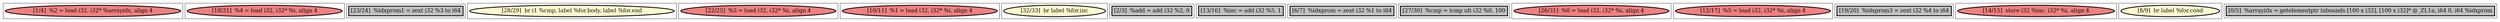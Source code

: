 
digraph G {





subgraph cluster16 {


node647 [penwidth=3.0,fontsize=20,fillcolor=lightcoral,label="[1/4]  %2 = load i32, i32* %arrayidx, align 4",shape=ellipse,style=filled ]



}

subgraph cluster4 {


node635 [penwidth=3.0,fontsize=20,fillcolor=lightcoral,label="[18/21]  %4 = load i32, i32* %i, align 4",shape=ellipse,style=filled ]



}

subgraph cluster3 {


node634 [penwidth=3.0,fontsize=20,fillcolor=grey,label="[23/24]  %idxprom1 = zext i32 %3 to i64",shape=rectangle,style=filled ]



}

subgraph cluster2 {


node633 [penwidth=3.0,fontsize=20,fillcolor=lemonchiffon,label="[28/29]  br i1 %cmp, label %for.body, label %for.end",shape=ellipse,style=filled ]



}

subgraph cluster1 {


node632 [penwidth=3.0,fontsize=20,fillcolor=lightcoral,label="[22/25]  %3 = load i32, i32* %i, align 4",shape=ellipse,style=filled ]



}

subgraph cluster12 {


node643 [penwidth=3.0,fontsize=20,fillcolor=lightcoral,label="[10/11]  %1 = load i32, i32* %i, align 4",shape=ellipse,style=filled ]



}

subgraph cluster5 {


node636 [penwidth=3.0,fontsize=20,fillcolor=lemonchiffon,label="[32/33]  br label %for.inc",shape=ellipse,style=filled ]



}

subgraph cluster0 {


node631 [penwidth=3.0,fontsize=20,fillcolor=grey,label="[2/3]  %add = add i32 %2, 0",shape=rectangle,style=filled ]



}

subgraph cluster6 {


node637 [penwidth=3.0,fontsize=20,fillcolor=grey,label="[13/16]  %inc = add i32 %5, 1",shape=rectangle,style=filled ]



}

subgraph cluster14 {


node645 [penwidth=3.0,fontsize=20,fillcolor=grey,label="[6/7]  %idxprom = zext i32 %1 to i64",shape=rectangle,style=filled ]



}

subgraph cluster7 {


node638 [penwidth=3.0,fontsize=20,fillcolor=grey,label="[27/30]  %cmp = icmp ult i32 %0, 100",shape=rectangle,style=filled ]



}

subgraph cluster8 {


node639 [penwidth=3.0,fontsize=20,fillcolor=lightcoral,label="[26/31]  %0 = load i32, i32* %i, align 4",shape=ellipse,style=filled ]



}

subgraph cluster9 {


node640 [penwidth=3.0,fontsize=20,fillcolor=lightcoral,label="[12/17]  %5 = load i32, i32* %i, align 4",shape=ellipse,style=filled ]



}

subgraph cluster10 {


node641 [penwidth=3.0,fontsize=20,fillcolor=grey,label="[19/20]  %idxprom3 = zext i32 %4 to i64",shape=rectangle,style=filled ]



}

subgraph cluster11 {


node642 [penwidth=3.0,fontsize=20,fillcolor=lightcoral,label="[14/15]  store i32 %inc, i32* %i, align 4",shape=ellipse,style=filled ]



}

subgraph cluster13 {


node644 [penwidth=3.0,fontsize=20,fillcolor=lemonchiffon,label="[8/9]  br label %for.cond",shape=ellipse,style=filled ]



}

subgraph cluster15 {


node646 [penwidth=3.0,fontsize=20,fillcolor=grey,label="[0/5]  %arrayidx = getelementptr inbounds [100 x i32], [100 x i32]* @_ZL1a, i64 0, i64 %idxprom",shape=rectangle,style=filled ]



}

}
